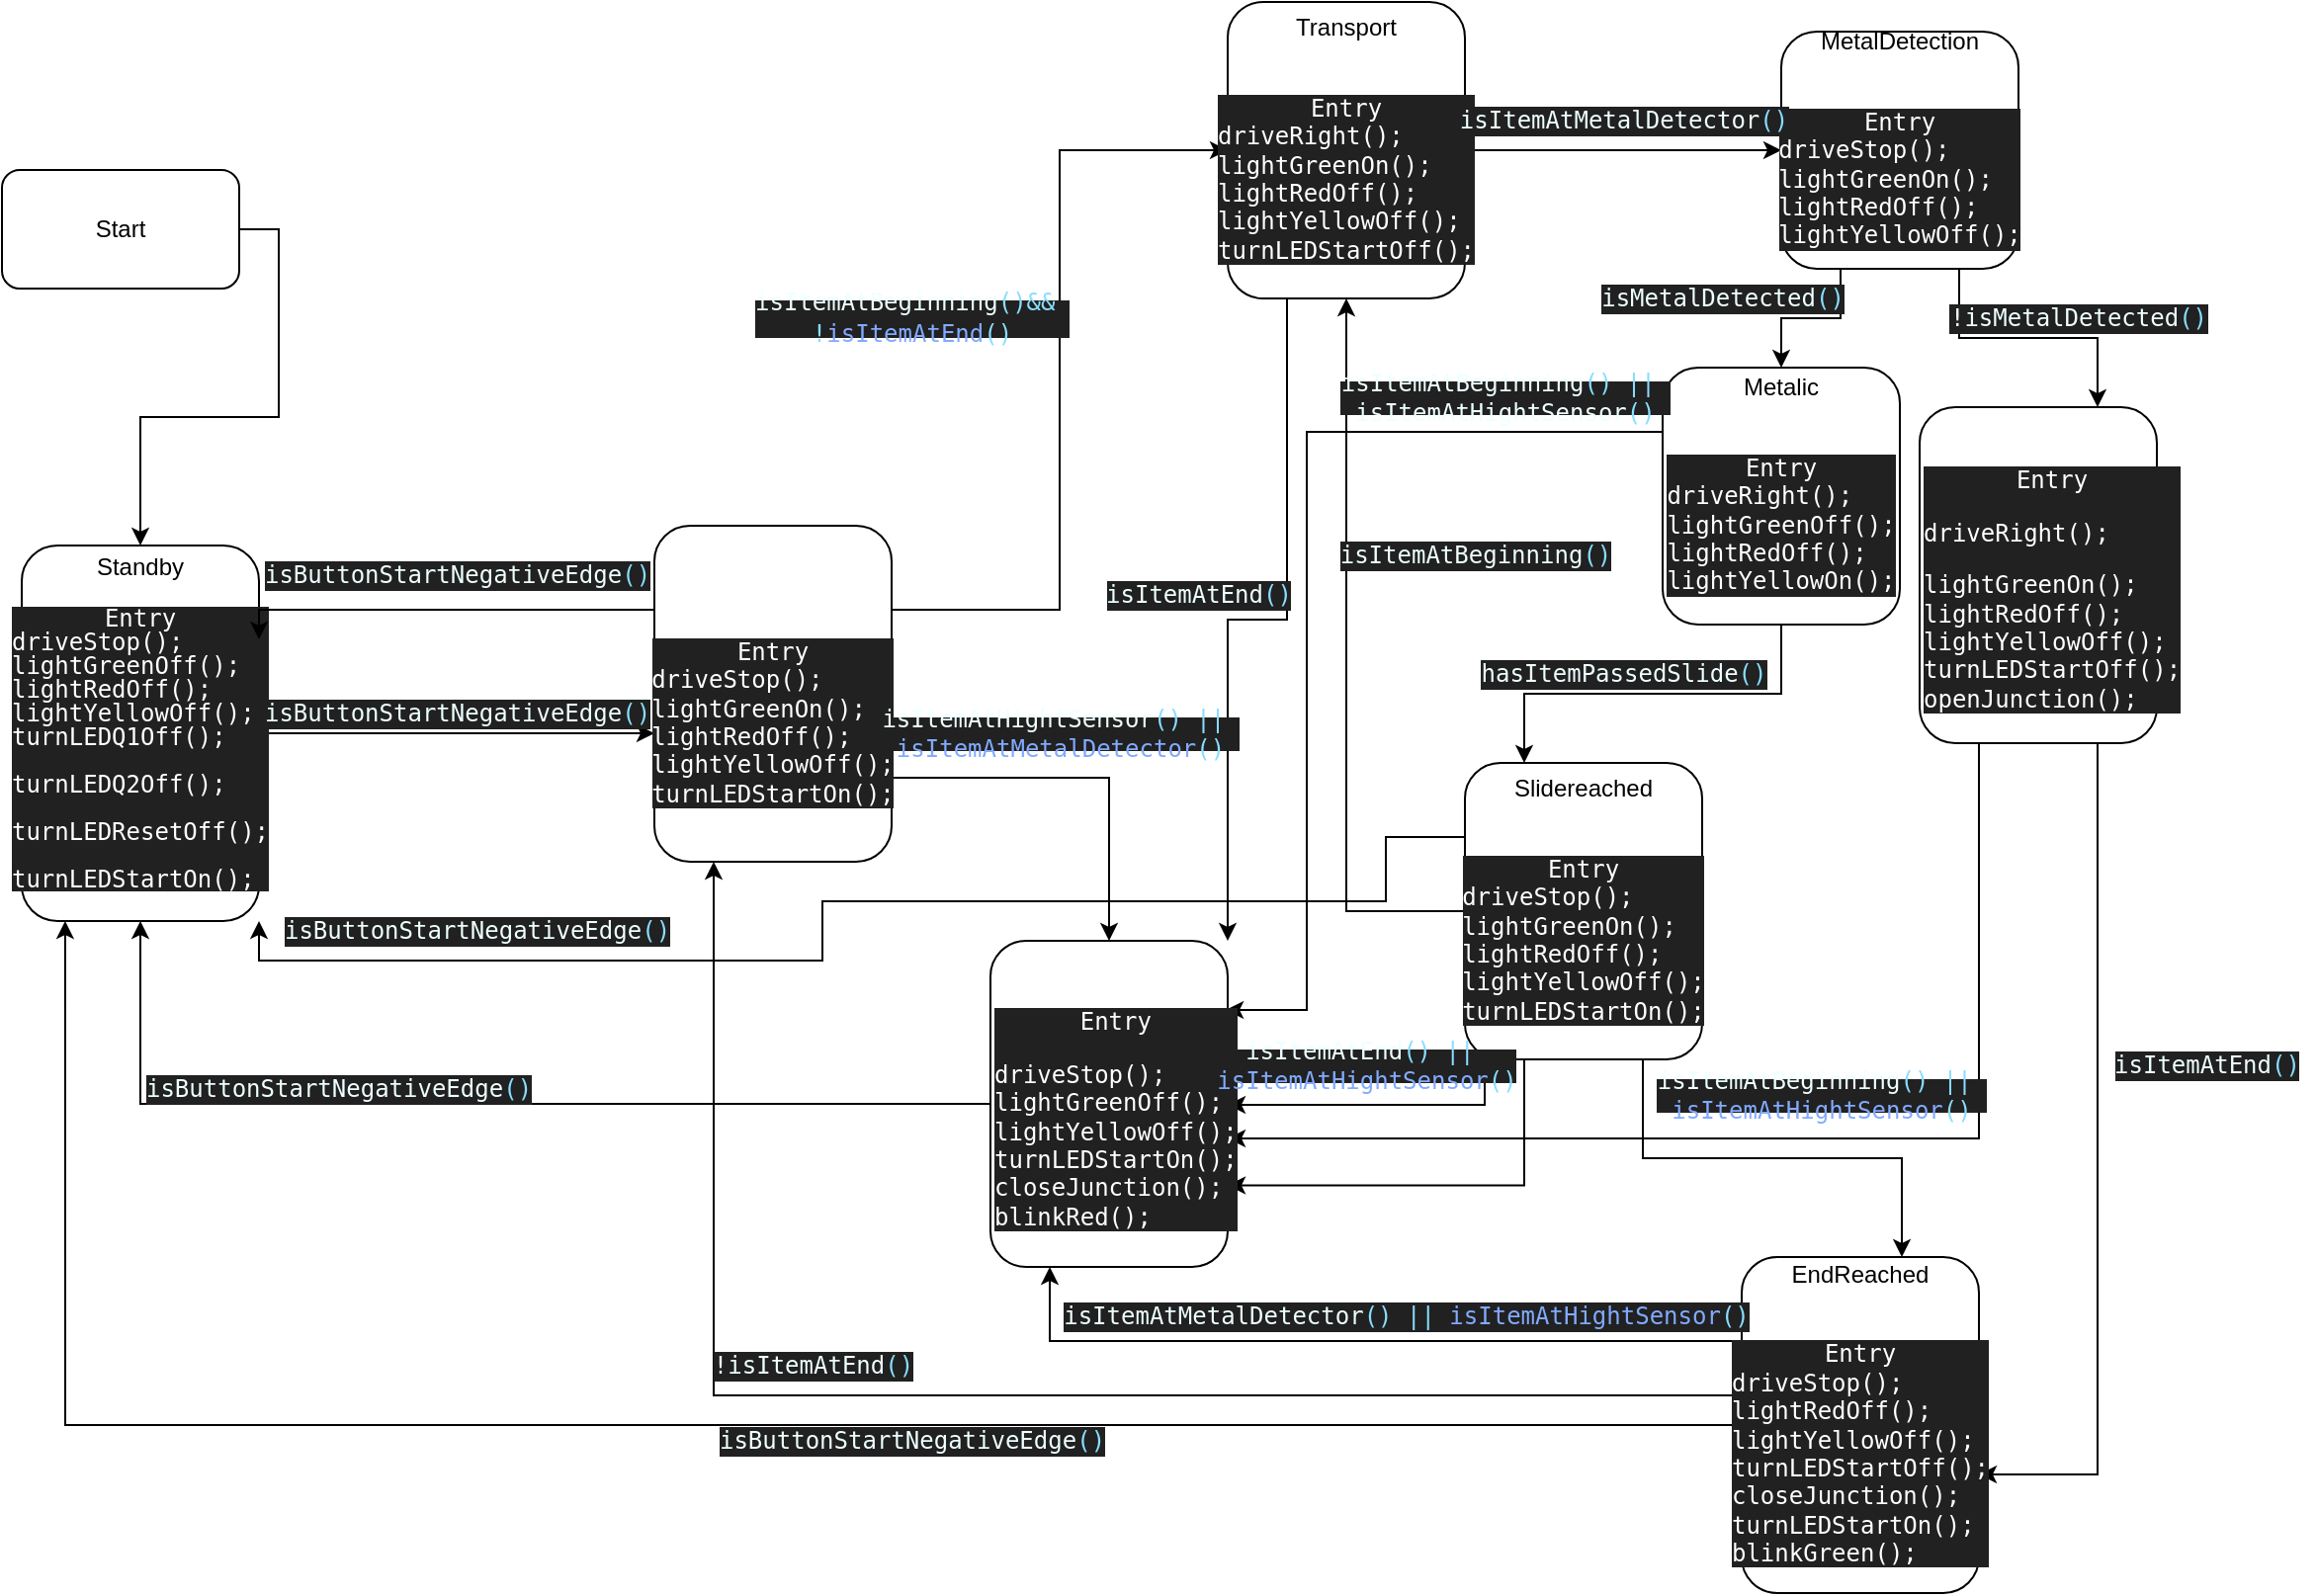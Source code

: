 <mxfile version="21.3.2" type="github">
  <diagram name="Page-1" id="2YBvvXClWsGukQMizWep">
    <mxGraphModel dx="2229" dy="1856" grid="1" gridSize="10" guides="1" tooltips="1" connect="1" arrows="1" fold="1" page="1" pageScale="1" pageWidth="850" pageHeight="1100" math="0" shadow="0">
      <root>
        <mxCell id="0" />
        <mxCell id="1" parent="0" />
        <mxCell id="AulaQyxspUyqoasIDafI-24" style="edgeStyle=orthogonalEdgeStyle;rounded=0;orthogonalLoop=1;jettySize=auto;html=1;exitX=1;exitY=0.5;exitDx=0;exitDy=0;" edge="1" parent="1" source="AulaQyxspUyqoasIDafI-11" target="AulaQyxspUyqoasIDafI-12">
          <mxGeometry relative="1" as="geometry" />
        </mxCell>
        <mxCell id="AulaQyxspUyqoasIDafI-11" value="Start" style="rounded=1;whiteSpace=wrap;html=1;" vertex="1" parent="1">
          <mxGeometry x="-180" y="60" width="120" height="60" as="geometry" />
        </mxCell>
        <mxCell id="AulaQyxspUyqoasIDafI-25" style="edgeStyle=orthogonalEdgeStyle;rounded=0;orthogonalLoop=1;jettySize=auto;html=1;exitX=1;exitY=0.5;exitDx=0;exitDy=0;" edge="1" parent="1" source="AulaQyxspUyqoasIDafI-12" target="AulaQyxspUyqoasIDafI-13">
          <mxGeometry relative="1" as="geometry">
            <Array as="points">
              <mxPoint x="90" y="345" />
              <mxPoint x="90" y="345" />
            </Array>
          </mxGeometry>
        </mxCell>
        <mxCell id="AulaQyxspUyqoasIDafI-12" value="Standby&lt;br&gt;&lt;div style=&quot;background-color: rgb(33, 33, 33); font-family: &amp;quot;JetBrains Mono&amp;quot;, monospace; font-size: 9pt; line-height: 100%;&quot;&gt;&lt;pre style=&quot;line-height: 100%;&quot;&gt;&lt;div style=&quot;line-height: 100%;&quot;&gt;&lt;span style=&quot;color: rgb(255, 255, 255); font-family: &amp;quot;JetBrains Mono&amp;quot;, monospace; font-size: 9pt; white-space: normal;&quot;&gt;Entry&lt;br&gt;&lt;/span&gt;&lt;/div&gt;&lt;div style=&quot;text-align: left; line-height: 100%;&quot;&gt;&lt;span style=&quot;color: rgb(255, 255, 255); font-family: &amp;quot;JetBrains Mono&amp;quot;, monospace; font-size: 9pt; white-space: normal;&quot;&gt;driveStop&lt;/span&gt;&lt;span style=&quot;color: rgb(255, 255, 255); font-family: &amp;quot;JetBrains Mono&amp;quot;, monospace; font-size: 9pt; white-space: normal;&quot;&gt;();&lt;/span&gt;&lt;/div&gt;&lt;font color=&quot;#ffffff&quot;&gt;&lt;div style=&quot;text-align: left; line-height: 100%;&quot;&gt;&lt;span style=&quot;font-family: &amp;quot;JetBrains Mono&amp;quot;, monospace; font-size: 9pt; white-space: normal;&quot;&gt;lightGreenOff&lt;/span&gt;&lt;span style=&quot;font-family: &amp;quot;JetBrains Mono&amp;quot;, monospace; font-size: 9pt; white-space: normal;&quot;&gt;();&lt;/span&gt;&lt;/div&gt;&lt;div style=&quot;text-align: left; line-height: 100%;&quot;&gt;&lt;span style=&quot;font-family: &amp;quot;JetBrains Mono&amp;quot;, monospace; font-size: 9pt; white-space: normal;&quot;&gt;lightRedOff&lt;/span&gt;&lt;span style=&quot;font-family: &amp;quot;JetBrains Mono&amp;quot;, monospace; font-size: 9pt; white-space: normal;&quot;&gt;();&lt;/span&gt;&lt;/div&gt;&lt;div style=&quot;text-align: left; line-height: 100%;&quot;&gt;&lt;span style=&quot;font-family: &amp;quot;JetBrains Mono&amp;quot;, monospace; font-size: 9pt; white-space: normal;&quot;&gt;lightYellowOff&lt;/span&gt;&lt;span style=&quot;font-family: &amp;quot;JetBrains Mono&amp;quot;, monospace; font-size: 9pt; white-space: normal;&quot;&gt;();&lt;/span&gt;&lt;/div&gt;&lt;div style=&quot;text-align: left; line-height: 100%;&quot;&gt;&lt;span style=&quot;font-family: &amp;quot;JetBrains Mono&amp;quot;, monospace; font-size: 9pt; white-space: normal;&quot;&gt;turnLEDQ1Off&lt;/span&gt;&lt;span style=&quot;font-family: &amp;quot;JetBrains Mono&amp;quot;, monospace; font-size: 9pt; white-space: normal;&quot;&gt;();&lt;/span&gt;&lt;/div&gt;&lt;/font&gt;&lt;/pre&gt;&lt;pre style=&quot;text-align: left; line-height: 100%;&quot;&gt;&lt;font color=&quot;#ffffff&quot;&gt;turnLEDQ2Off&lt;span style=&quot;font-size: 9pt; font-family: &amp;quot;JetBrains Mono&amp;quot;, monospace; white-space: normal;&quot;&gt;();&lt;/span&gt;&lt;/font&gt;&lt;/pre&gt;&lt;pre style=&quot;text-align: left; line-height: 100%;&quot;&gt;&lt;font color=&quot;#ffffff&quot;&gt;turnLEDResetOff&lt;span style=&quot;font-family: &amp;quot;JetBrains Mono&amp;quot;, monospace; font-size: 9pt; white-space: normal;&quot;&gt;();&lt;/span&gt;&lt;/font&gt;&lt;/pre&gt;&lt;pre style=&quot;text-align: left; line-height: 100%;&quot;&gt;&lt;font color=&quot;#ffffff&quot;&gt;turnLEDStartOn&lt;span style=&quot;font-family: &amp;quot;JetBrains Mono&amp;quot;, monospace; font-size: 9pt; white-space: normal;&quot;&gt;();&lt;/span&gt;&lt;/font&gt;&lt;/pre&gt;&lt;/div&gt;" style="rounded=1;whiteSpace=wrap;html=1;" vertex="1" parent="1">
          <mxGeometry x="-170" y="250" width="120" height="190" as="geometry" />
        </mxCell>
        <mxCell id="AulaQyxspUyqoasIDafI-43" style="edgeStyle=orthogonalEdgeStyle;rounded=0;orthogonalLoop=1;jettySize=auto;html=1;exitX=0;exitY=0.25;exitDx=0;exitDy=0;entryX=1;entryY=0.25;entryDx=0;entryDy=0;" edge="1" parent="1" source="AulaQyxspUyqoasIDafI-13" target="AulaQyxspUyqoasIDafI-12">
          <mxGeometry relative="1" as="geometry">
            <Array as="points">
              <mxPoint x="-50" y="283" />
            </Array>
          </mxGeometry>
        </mxCell>
        <mxCell id="AulaQyxspUyqoasIDafI-45" style="edgeStyle=orthogonalEdgeStyle;rounded=0;orthogonalLoop=1;jettySize=auto;html=1;exitX=1;exitY=0.75;exitDx=0;exitDy=0;entryX=0.5;entryY=0;entryDx=0;entryDy=0;" edge="1" parent="1" source="AulaQyxspUyqoasIDafI-13" target="AulaQyxspUyqoasIDafI-19">
          <mxGeometry relative="1" as="geometry" />
        </mxCell>
        <mxCell id="AulaQyxspUyqoasIDafI-47" style="edgeStyle=orthogonalEdgeStyle;rounded=0;orthogonalLoop=1;jettySize=auto;html=1;exitX=1;exitY=0.25;exitDx=0;exitDy=0;entryX=0;entryY=0.5;entryDx=0;entryDy=0;" edge="1" parent="1" source="AulaQyxspUyqoasIDafI-13" target="AulaQyxspUyqoasIDafI-14">
          <mxGeometry relative="1" as="geometry" />
        </mxCell>
        <mxCell id="AulaQyxspUyqoasIDafI-13" value="&lt;font color=&quot;#ffffff&quot;&gt;Ready&lt;br&gt;&lt;br&gt;&lt;/font&gt;&lt;div style=&quot;background-color: rgb(33, 33, 33); font-family: &amp;quot;JetBrains Mono&amp;quot;, monospace; font-size: 9pt;&quot;&gt;&lt;pre style=&quot;&quot;&gt;&lt;div style=&quot;&quot;&gt;&lt;span style=&quot;color: rgb(255, 255, 255); font-family: &amp;quot;JetBrains Mono&amp;quot;, monospace; font-size: 9pt; white-space: normal;&quot;&gt;Entry&lt;br&gt;&lt;/span&gt;&lt;/div&gt;&lt;div style=&quot;text-align: left;&quot;&gt;&lt;span style=&quot;color: rgb(255, 255, 255); font-family: &amp;quot;JetBrains Mono&amp;quot;, monospace; font-size: 9pt; white-space: normal;&quot;&gt;driveStop&lt;/span&gt;&lt;span style=&quot;color: rgb(255, 255, 255); font-family: &amp;quot;JetBrains Mono&amp;quot;, monospace; font-size: 9pt; white-space: normal;&quot;&gt;();&lt;/span&gt;&lt;/div&gt;&lt;font color=&quot;#ffffff&quot;&gt;&lt;div style=&quot;text-align: left;&quot;&gt;&lt;span style=&quot;font-family: &amp;quot;JetBrains Mono&amp;quot;, monospace; font-size: 9pt; white-space: normal;&quot;&gt;lightGreenOn&lt;/span&gt;&lt;span style=&quot;font-family: &amp;quot;JetBrains Mono&amp;quot;, monospace; font-size: 9pt; white-space: normal;&quot;&gt;();&lt;/span&gt;&lt;/div&gt;&lt;div style=&quot;text-align: left;&quot;&gt;&lt;span style=&quot;font-family: &amp;quot;JetBrains Mono&amp;quot;, monospace; font-size: 9pt; white-space: normal;&quot;&gt;lightRedOff&lt;/span&gt;&lt;span style=&quot;font-family: &amp;quot;JetBrains Mono&amp;quot;, monospace; font-size: 9pt; white-space: normal;&quot;&gt;();&lt;/span&gt;&lt;/div&gt;&lt;div style=&quot;text-align: left;&quot;&gt;&lt;span style=&quot;font-family: &amp;quot;JetBrains Mono&amp;quot;, monospace; font-size: 9pt; white-space: normal;&quot;&gt;lightYellowOff&lt;/span&gt;&lt;span style=&quot;font-family: &amp;quot;JetBrains Mono&amp;quot;, monospace; font-size: 9pt; white-space: normal;&quot;&gt;();&lt;/span&gt;&lt;/div&gt;&lt;div style=&quot;text-align: left;&quot;&gt;&lt;span style=&quot;font-family: &amp;quot;JetBrains Mono&amp;quot;, monospace; font-size: 9pt; white-space: normal;&quot;&gt;turnLEDStartOn&lt;/span&gt;&lt;span style=&quot;font-family: &amp;quot;JetBrains Mono&amp;quot;, monospace; font-size: 9pt; white-space: normal;&quot;&gt;();&lt;/span&gt;&lt;/div&gt;&lt;/font&gt;&lt;/pre&gt;&lt;/div&gt;" style="rounded=1;whiteSpace=wrap;html=1;" vertex="1" parent="1">
          <mxGeometry x="150" y="240" width="120" height="170" as="geometry" />
        </mxCell>
        <mxCell id="AulaQyxspUyqoasIDafI-27" style="edgeStyle=orthogonalEdgeStyle;rounded=0;orthogonalLoop=1;jettySize=auto;html=1;exitX=1;exitY=0.5;exitDx=0;exitDy=0;entryX=0;entryY=0.5;entryDx=0;entryDy=0;" edge="1" parent="1" source="AulaQyxspUyqoasIDafI-14" target="AulaQyxspUyqoasIDafI-15">
          <mxGeometry relative="1" as="geometry" />
        </mxCell>
        <mxCell id="AulaQyxspUyqoasIDafI-49" style="edgeStyle=orthogonalEdgeStyle;rounded=0;orthogonalLoop=1;jettySize=auto;html=1;exitX=0.25;exitY=1;exitDx=0;exitDy=0;entryX=1;entryY=0;entryDx=0;entryDy=0;" edge="1" parent="1" source="AulaQyxspUyqoasIDafI-14" target="AulaQyxspUyqoasIDafI-19">
          <mxGeometry relative="1" as="geometry" />
        </mxCell>
        <mxCell id="AulaQyxspUyqoasIDafI-14" value="Transport&lt;br&gt;&lt;br&gt;&lt;div style=&quot;background-color: rgb(33, 33, 33); font-family: &amp;quot;JetBrains Mono&amp;quot;, monospace; font-size: 9pt;&quot;&gt;&lt;pre style=&quot;&quot;&gt;&lt;div style=&quot;&quot;&gt;&lt;font color=&quot;#ffffff&quot;&gt;&lt;span style=&quot;font-family: &amp;quot;JetBrains Mono&amp;quot;, monospace; font-size: 9pt; white-space: normal;&quot;&gt;Entry&lt;br&gt;&lt;/span&gt;&lt;/font&gt;&lt;/div&gt;&lt;div style=&quot;text-align: left;&quot;&gt;&lt;font color=&quot;#ffffff&quot;&gt;&lt;span style=&quot;font-family: &amp;quot;JetBrains Mono&amp;quot;, monospace; font-size: 9pt; white-space: normal;&quot;&gt;driveRight&lt;/span&gt;&lt;span style=&quot;font-family: &amp;quot;JetBrains Mono&amp;quot;, monospace; font-size: 9pt; white-space: normal;&quot;&gt;();&lt;/span&gt;&lt;/font&gt;&lt;/div&gt;&lt;div style=&quot;text-align: left;&quot;&gt;&lt;font color=&quot;#ffffff&quot;&gt;&lt;span style=&quot;font-family: &amp;quot;JetBrains Mono&amp;quot;, monospace; font-size: 9pt; white-space: normal;&quot;&gt;lightGreenOn&lt;/span&gt;&lt;span style=&quot;font-family: &amp;quot;JetBrains Mono&amp;quot;, monospace; font-size: 9pt; white-space: normal;&quot;&gt;();&lt;/span&gt;&lt;/font&gt;&lt;/div&gt;&lt;div style=&quot;text-align: left;&quot;&gt;&lt;font color=&quot;#ffffff&quot;&gt;&lt;span style=&quot;font-family: &amp;quot;JetBrains Mono&amp;quot;, monospace; font-size: 9pt; white-space: normal;&quot;&gt;lightRedOff&lt;/span&gt;&lt;span style=&quot;font-family: &amp;quot;JetBrains Mono&amp;quot;, monospace; font-size: 9pt; white-space: normal;&quot;&gt;();&lt;/span&gt;&lt;/font&gt;&lt;/div&gt;&lt;div style=&quot;text-align: left;&quot;&gt;&lt;font color=&quot;#ffffff&quot;&gt;&lt;span style=&quot;font-family: &amp;quot;JetBrains Mono&amp;quot;, monospace; font-size: 9pt; white-space: normal;&quot;&gt;lightYellowOff&lt;/span&gt;&lt;span style=&quot;font-family: &amp;quot;JetBrains Mono&amp;quot;, monospace; font-size: 9pt; white-space: normal;&quot;&gt;();&lt;/span&gt;&lt;/font&gt;&lt;/div&gt;&lt;div style=&quot;text-align: left;&quot;&gt;&lt;font color=&quot;#ffffff&quot;&gt;&lt;span style=&quot;font-family: &amp;quot;JetBrains Mono&amp;quot;, monospace; font-size: 9pt; white-space: normal;&quot;&gt;turnLEDStartOff&lt;/span&gt;&lt;span style=&quot;font-family: &amp;quot;JetBrains Mono&amp;quot;, monospace; font-size: 9pt; white-space: normal;&quot;&gt;();&lt;/span&gt;&lt;/font&gt;&lt;/div&gt;&lt;/pre&gt;&lt;/div&gt;" style="rounded=1;whiteSpace=wrap;html=1;" vertex="1" parent="1">
          <mxGeometry x="440" y="-25" width="120" height="150" as="geometry" />
        </mxCell>
        <mxCell id="AulaQyxspUyqoasIDafI-28" style="edgeStyle=orthogonalEdgeStyle;rounded=0;orthogonalLoop=1;jettySize=auto;html=1;exitX=0.25;exitY=1;exitDx=0;exitDy=0;entryX=0.5;entryY=0;entryDx=0;entryDy=0;" edge="1" parent="1" source="AulaQyxspUyqoasIDafI-15" target="AulaQyxspUyqoasIDafI-17">
          <mxGeometry relative="1" as="geometry" />
        </mxCell>
        <mxCell id="AulaQyxspUyqoasIDafI-29" style="edgeStyle=orthogonalEdgeStyle;rounded=0;orthogonalLoop=1;jettySize=auto;html=1;exitX=0.75;exitY=1;exitDx=0;exitDy=0;entryX=0.75;entryY=0;entryDx=0;entryDy=0;" edge="1" parent="1" source="AulaQyxspUyqoasIDafI-15" target="AulaQyxspUyqoasIDafI-16">
          <mxGeometry relative="1" as="geometry" />
        </mxCell>
        <mxCell id="AulaQyxspUyqoasIDafI-15" value="MetalDetection&lt;br&gt;&lt;br&gt;&lt;div style=&quot;background-color: rgb(33, 33, 33); font-family: &amp;quot;JetBrains Mono&amp;quot;, monospace; font-size: 9pt;&quot;&gt;&lt;pre style=&quot;&quot;&gt;&lt;div style=&quot;&quot;&gt;&lt;span style=&quot;color: rgb(255, 255, 255); font-family: &amp;quot;JetBrains Mono&amp;quot;, monospace; font-size: 9pt; white-space: normal;&quot;&gt;Entry&lt;br&gt;&lt;div style=&quot;text-align: left;&quot;&gt;&lt;span style=&quot;font-size: 9pt;&quot;&gt;driveStop&lt;/span&gt;&lt;span style=&quot;font-size: 9pt;&quot;&gt;();&lt;/span&gt;&lt;/div&gt;&lt;/span&gt;&lt;/div&gt;&lt;font color=&quot;#ffffff&quot;&gt;&lt;div style=&quot;text-align: left;&quot;&gt;&lt;span style=&quot;font-family: &amp;quot;JetBrains Mono&amp;quot;, monospace; font-size: 9pt; white-space: normal;&quot;&gt;lightGreenOn&lt;/span&gt;&lt;span style=&quot;font-family: &amp;quot;JetBrains Mono&amp;quot;, monospace; font-size: 9pt; white-space: normal;&quot;&gt;();&lt;/span&gt;&lt;/div&gt;&lt;div style=&quot;text-align: left;&quot;&gt;&lt;span style=&quot;font-family: &amp;quot;JetBrains Mono&amp;quot;, monospace; font-size: 9pt; white-space: normal;&quot;&gt;lightRedOff&lt;/span&gt;&lt;span style=&quot;font-family: &amp;quot;JetBrains Mono&amp;quot;, monospace; font-size: 9pt; white-space: normal;&quot;&gt;();&lt;/span&gt;&lt;/div&gt;&lt;div style=&quot;text-align: left;&quot;&gt;&lt;span style=&quot;font-family: &amp;quot;JetBrains Mono&amp;quot;, monospace; font-size: 9pt; white-space: normal;&quot;&gt;lightYellowOff&lt;/span&gt;&lt;span style=&quot;font-family: &amp;quot;JetBrains Mono&amp;quot;, monospace; font-size: 9pt; white-space: normal;&quot;&gt;();&lt;/span&gt;&lt;/div&gt;&lt;/font&gt;&lt;/pre&gt;&lt;/div&gt;" style="rounded=1;whiteSpace=wrap;html=1;" vertex="1" parent="1">
          <mxGeometry x="720" y="-10" width="120" height="120" as="geometry" />
        </mxCell>
        <mxCell id="AulaQyxspUyqoasIDafI-54" style="edgeStyle=orthogonalEdgeStyle;rounded=0;orthogonalLoop=1;jettySize=auto;html=1;exitX=0.75;exitY=1;exitDx=0;exitDy=0;entryX=1;entryY=0.647;entryDx=0;entryDy=0;entryPerimeter=0;" edge="1" parent="1" source="AulaQyxspUyqoasIDafI-16" target="AulaQyxspUyqoasIDafI-20">
          <mxGeometry relative="1" as="geometry" />
        </mxCell>
        <mxCell id="AulaQyxspUyqoasIDafI-56" style="edgeStyle=orthogonalEdgeStyle;rounded=0;orthogonalLoop=1;jettySize=auto;html=1;exitX=0.25;exitY=1;exitDx=0;exitDy=0;entryX=1;entryY=0.606;entryDx=0;entryDy=0;entryPerimeter=0;" edge="1" parent="1" source="AulaQyxspUyqoasIDafI-16" target="AulaQyxspUyqoasIDafI-19">
          <mxGeometry relative="1" as="geometry" />
        </mxCell>
        <mxCell id="AulaQyxspUyqoasIDafI-16" value="&lt;div style=&quot;text-align: center;&quot;&gt;&lt;span style=&quot;color: rgb(255, 255, 255); background-color: initial;&quot;&gt;NonMetalic&lt;/span&gt;&lt;/div&gt;&lt;div style=&quot;background-color: rgb(33, 33, 33); font-family: &amp;quot;JetBrains Mono&amp;quot;, monospace; font-size: 9pt;&quot;&gt;&lt;pre style=&quot;text-align: center;&quot;&gt;&lt;span style=&quot;color: rgb(255, 255, 255); font-family: &amp;quot;JetBrains Mono&amp;quot;, monospace; font-size: 9pt; white-space: normal;&quot;&gt;Entry&lt;br&gt;&lt;/span&gt;&lt;/pre&gt;&lt;pre style=&quot;&quot;&gt;&lt;span style=&quot;color: rgb(255, 255, 255); font-family: &amp;quot;JetBrains Mono&amp;quot;, monospace; font-size: 9pt; white-space: normal;&quot;&gt;driveRight();&lt;/span&gt;&lt;br&gt;&lt;/pre&gt;&lt;pre style=&quot;&quot;&gt;&lt;font color=&quot;#ffffff&quot;&gt;lightGreenOn();&lt;br&gt;lightRedOff();&lt;br&gt;lightYellowOff();&lt;br&gt;turnLEDStartOff();&lt;br&gt;openJunction();&lt;/font&gt;&lt;/pre&gt;&lt;/div&gt;" style="rounded=1;whiteSpace=wrap;html=1;align=left;" vertex="1" parent="1">
          <mxGeometry x="790" y="180" width="120" height="170" as="geometry" />
        </mxCell>
        <mxCell id="AulaQyxspUyqoasIDafI-30" style="edgeStyle=orthogonalEdgeStyle;rounded=0;orthogonalLoop=1;jettySize=auto;html=1;exitX=0.5;exitY=1;exitDx=0;exitDy=0;entryX=0.25;entryY=0;entryDx=0;entryDy=0;" edge="1" parent="1" source="AulaQyxspUyqoasIDafI-17" target="AulaQyxspUyqoasIDafI-18">
          <mxGeometry relative="1" as="geometry" />
        </mxCell>
        <mxCell id="AulaQyxspUyqoasIDafI-65" style="edgeStyle=orthogonalEdgeStyle;rounded=0;orthogonalLoop=1;jettySize=auto;html=1;exitX=0;exitY=0.25;exitDx=0;exitDy=0;entryX=0.992;entryY=0.212;entryDx=0;entryDy=0;entryPerimeter=0;" edge="1" parent="1" source="AulaQyxspUyqoasIDafI-17" target="AulaQyxspUyqoasIDafI-19">
          <mxGeometry relative="1" as="geometry">
            <Array as="points">
              <mxPoint x="480" y="193" />
              <mxPoint x="480" y="485" />
            </Array>
          </mxGeometry>
        </mxCell>
        <mxCell id="AulaQyxspUyqoasIDafI-17" value="Metalic&lt;br&gt;&lt;br&gt;&lt;div style=&quot;background-color: rgb(33, 33, 33); font-family: &amp;quot;JetBrains Mono&amp;quot;, monospace; font-size: 9pt;&quot;&gt;&lt;pre style=&quot;&quot;&gt;&lt;div style=&quot;&quot;&gt;&lt;font color=&quot;#ffffff&quot;&gt;&lt;font style=&quot;font-family: &amp;quot;JetBrains Mono&amp;quot;, monospace; font-size: 9pt; white-space: normal;&quot;&gt;Entry&lt;br&gt;&lt;div style=&quot;text-align: left;&quot;&gt;&lt;font style=&quot;font-size: 9pt;&quot;&gt;driveRight&lt;/font&gt;&lt;span style=&quot;font-size: 9pt;&quot;&gt;();&lt;/span&gt;&lt;/div&gt;&lt;/font&gt;&lt;/font&gt;&lt;/div&gt;&lt;div style=&quot;text-align: left;&quot;&gt;&lt;font color=&quot;#ffffff&quot;&gt;&lt;font style=&quot;font-family: &amp;quot;JetBrains Mono&amp;quot;, monospace; font-size: 9pt; white-space: normal;&quot;&gt;l&lt;/font&gt;&lt;span style=&quot;font-family: &amp;quot;JetBrains Mono&amp;quot;, monospace; font-size: 9pt; white-space: normal;&quot;&gt;ightGreenOff&lt;/span&gt;&lt;span style=&quot;font-family: &amp;quot;JetBrains Mono&amp;quot;, monospace; font-size: 9pt; white-space: normal;&quot;&gt;();&lt;/span&gt;&lt;/font&gt;&lt;/div&gt;&lt;div style=&quot;text-align: left;&quot;&gt;&lt;font color=&quot;#ffffff&quot;&gt;&lt;span style=&quot;font-family: &amp;quot;JetBrains Mono&amp;quot;, monospace; font-size: 9pt; white-space: normal;&quot;&gt;lightRedOff&lt;/span&gt;&lt;span style=&quot;font-family: &amp;quot;JetBrains Mono&amp;quot;, monospace; font-size: 9pt; white-space: normal;&quot;&gt;();&lt;/span&gt;&lt;/font&gt;&lt;/div&gt;&lt;div style=&quot;text-align: left;&quot;&gt;&lt;font color=&quot;#ffffff&quot;&gt;&lt;span style=&quot;font-family: &amp;quot;JetBrains Mono&amp;quot;, monospace; font-size: 9pt; white-space: normal;&quot;&gt;lightYellowOn&lt;/span&gt;&lt;span style=&quot;font-family: &amp;quot;JetBrains Mono&amp;quot;, monospace; font-size: 9pt; white-space: normal;&quot;&gt;();&lt;/span&gt;&lt;/font&gt;&lt;/div&gt;&lt;/pre&gt;&lt;/div&gt;" style="rounded=1;whiteSpace=wrap;html=1;" vertex="1" parent="1">
          <mxGeometry x="660" y="160" width="120" height="130" as="geometry" />
        </mxCell>
        <mxCell id="AulaQyxspUyqoasIDafI-32" style="edgeStyle=orthogonalEdgeStyle;rounded=0;orthogonalLoop=1;jettySize=auto;html=1;exitX=0;exitY=0.5;exitDx=0;exitDy=0;entryX=0.5;entryY=1;entryDx=0;entryDy=0;" edge="1" parent="1" source="AulaQyxspUyqoasIDafI-18" target="AulaQyxspUyqoasIDafI-14">
          <mxGeometry relative="1" as="geometry" />
        </mxCell>
        <mxCell id="AulaQyxspUyqoasIDafI-35" style="edgeStyle=orthogonalEdgeStyle;rounded=0;orthogonalLoop=1;jettySize=auto;html=1;exitX=0.75;exitY=1;exitDx=0;exitDy=0;entryX=0.675;entryY=0;entryDx=0;entryDy=0;entryPerimeter=0;" edge="1" parent="1" source="AulaQyxspUyqoasIDafI-18" target="AulaQyxspUyqoasIDafI-20">
          <mxGeometry relative="1" as="geometry" />
        </mxCell>
        <mxCell id="AulaQyxspUyqoasIDafI-36" style="edgeStyle=orthogonalEdgeStyle;rounded=0;orthogonalLoop=1;jettySize=auto;html=1;exitX=0.25;exitY=1;exitDx=0;exitDy=0;entryX=1;entryY=0.75;entryDx=0;entryDy=0;" edge="1" parent="1" source="AulaQyxspUyqoasIDafI-18" target="AulaQyxspUyqoasIDafI-19">
          <mxGeometry relative="1" as="geometry" />
        </mxCell>
        <mxCell id="AulaQyxspUyqoasIDafI-67" style="edgeStyle=orthogonalEdgeStyle;rounded=0;orthogonalLoop=1;jettySize=auto;html=1;exitX=0;exitY=0.25;exitDx=0;exitDy=0;entryX=1;entryY=1;entryDx=0;entryDy=0;" edge="1" parent="1" source="AulaQyxspUyqoasIDafI-18" target="AulaQyxspUyqoasIDafI-12">
          <mxGeometry relative="1" as="geometry">
            <Array as="points">
              <mxPoint x="520" y="430" />
              <mxPoint x="235" y="430" />
              <mxPoint x="235" y="460" />
              <mxPoint x="-50" y="460" />
            </Array>
          </mxGeometry>
        </mxCell>
        <mxCell id="AulaQyxspUyqoasIDafI-70" style="edgeStyle=orthogonalEdgeStyle;rounded=0;orthogonalLoop=1;jettySize=auto;html=1;exitX=0;exitY=1;exitDx=0;exitDy=0;" edge="1" parent="1" source="AulaQyxspUyqoasIDafI-18" target="AulaQyxspUyqoasIDafI-19">
          <mxGeometry relative="1" as="geometry">
            <Array as="points">
              <mxPoint x="570" y="533" />
            </Array>
          </mxGeometry>
        </mxCell>
        <mxCell id="AulaQyxspUyqoasIDafI-18" value="Slidereached&lt;br&gt;&lt;br&gt;&lt;div style=&quot;background-color: rgb(33, 33, 33); font-family: &amp;quot;JetBrains Mono&amp;quot;, monospace; font-size: 9pt;&quot;&gt;&lt;pre style=&quot;&quot;&gt;&lt;div style=&quot;&quot;&gt;&lt;span style=&quot;color: rgb(255, 255, 255); font-family: &amp;quot;JetBrains Mono&amp;quot;, monospace; font-size: 9pt; white-space: normal;&quot;&gt;Entry&lt;br&gt;&lt;/span&gt;&lt;/div&gt;&lt;div style=&quot;text-align: left;&quot;&gt;&lt;span style=&quot;color: rgb(255, 255, 255); font-family: &amp;quot;JetBrains Mono&amp;quot;, monospace; font-size: 9pt; white-space: normal;&quot;&gt;driveStop&lt;/span&gt;&lt;span style=&quot;color: rgb(255, 255, 255); font-family: &amp;quot;JetBrains Mono&amp;quot;, monospace; font-size: 9pt; white-space: normal;&quot;&gt;();&lt;/span&gt;&lt;/div&gt;&lt;font color=&quot;#ffffff&quot;&gt;&lt;div style=&quot;text-align: left;&quot;&gt;&lt;span style=&quot;font-family: &amp;quot;JetBrains Mono&amp;quot;, monospace; font-size: 9pt; white-space: normal;&quot;&gt;lightGreenOn&lt;/span&gt;&lt;span style=&quot;font-family: &amp;quot;JetBrains Mono&amp;quot;, monospace; font-size: 9pt; white-space: normal;&quot;&gt;();&lt;/span&gt;&lt;/div&gt;&lt;div style=&quot;text-align: left;&quot;&gt;&lt;span style=&quot;font-family: &amp;quot;JetBrains Mono&amp;quot;, monospace; font-size: 9pt; white-space: normal;&quot;&gt;lightRedOff&lt;/span&gt;&lt;span style=&quot;font-family: &amp;quot;JetBrains Mono&amp;quot;, monospace; font-size: 9pt; white-space: normal;&quot;&gt;();&lt;/span&gt;&lt;/div&gt;&lt;div style=&quot;text-align: left;&quot;&gt;&lt;span style=&quot;font-family: &amp;quot;JetBrains Mono&amp;quot;, monospace; font-size: 9pt; white-space: normal;&quot;&gt;lightYellowOff&lt;/span&gt;&lt;span style=&quot;font-family: &amp;quot;JetBrains Mono&amp;quot;, monospace; font-size: 9pt; white-space: normal;&quot;&gt;();&lt;/span&gt;&lt;/div&gt;&lt;div style=&quot;text-align: left;&quot;&gt;&lt;span style=&quot;font-family: &amp;quot;JetBrains Mono&amp;quot;, monospace; font-size: 9pt; white-space: normal;&quot;&gt;turnLEDStartOn&lt;/span&gt;&lt;span style=&quot;font-family: &amp;quot;JetBrains Mono&amp;quot;, monospace; font-size: 9pt; white-space: normal;&quot;&gt;();&lt;/span&gt;&lt;/div&gt;&lt;/font&gt;&lt;/pre&gt;&lt;/div&gt;" style="rounded=1;whiteSpace=wrap;html=1;" vertex="1" parent="1">
          <mxGeometry x="560" y="360" width="120" height="150" as="geometry" />
        </mxCell>
        <mxCell id="AulaQyxspUyqoasIDafI-37" style="edgeStyle=orthogonalEdgeStyle;rounded=0;orthogonalLoop=1;jettySize=auto;html=1;exitX=0;exitY=0.5;exitDx=0;exitDy=0;entryX=0.5;entryY=1;entryDx=0;entryDy=0;" edge="1" parent="1" source="AulaQyxspUyqoasIDafI-19" target="AulaQyxspUyqoasIDafI-12">
          <mxGeometry relative="1" as="geometry" />
        </mxCell>
        <mxCell id="AulaQyxspUyqoasIDafI-19" value="&lt;div style=&quot;text-align: center;&quot;&gt;&lt;span style=&quot;color: rgb(255, 255, 255); background-color: initial;&quot;&gt;Error&lt;/span&gt;&lt;/div&gt;&lt;div style=&quot;background-color: rgb(33, 33, 33); font-family: &amp;quot;JetBrains Mono&amp;quot;, monospace; font-size: 9pt;&quot;&gt;&lt;pre style=&quot;text-align: center;&quot;&gt;&lt;font color=&quot;#ffffff&quot;&gt;Entry&lt;br&gt;&lt;/font&gt;&lt;/pre&gt;&lt;pre style=&quot;&quot;&gt;&lt;font color=&quot;#ffffff&quot;&gt;driveStop();&lt;br&gt;lightGreenOff();&lt;br&gt;lightYellowOff();&lt;br&gt;turnLEDStartOn();&lt;br&gt;closeJunction();&lt;br&gt;blinkRed();&lt;/font&gt;&lt;/pre&gt;&lt;/div&gt;" style="rounded=1;whiteSpace=wrap;html=1;align=left;" vertex="1" parent="1">
          <mxGeometry x="320" y="450" width="120" height="165" as="geometry" />
        </mxCell>
        <mxCell id="AulaQyxspUyqoasIDafI-38" style="edgeStyle=orthogonalEdgeStyle;rounded=0;orthogonalLoop=1;jettySize=auto;html=1;exitX=0;exitY=0.5;exitDx=0;exitDy=0;entryX=0.183;entryY=1;entryDx=0;entryDy=0;entryPerimeter=0;" edge="1" parent="1" source="AulaQyxspUyqoasIDafI-20" target="AulaQyxspUyqoasIDafI-12">
          <mxGeometry relative="1" as="geometry" />
        </mxCell>
        <mxCell id="AulaQyxspUyqoasIDafI-60" style="edgeStyle=orthogonalEdgeStyle;rounded=0;orthogonalLoop=1;jettySize=auto;html=1;exitX=0;exitY=0.25;exitDx=0;exitDy=0;entryX=0.25;entryY=1;entryDx=0;entryDy=0;" edge="1" parent="1" source="AulaQyxspUyqoasIDafI-20" target="AulaQyxspUyqoasIDafI-13">
          <mxGeometry relative="1" as="geometry">
            <Array as="points">
              <mxPoint x="700" y="680" />
              <mxPoint x="180" y="680" />
            </Array>
          </mxGeometry>
        </mxCell>
        <mxCell id="AulaQyxspUyqoasIDafI-62" style="edgeStyle=orthogonalEdgeStyle;rounded=0;orthogonalLoop=1;jettySize=auto;html=1;exitX=0;exitY=0.25;exitDx=0;exitDy=0;entryX=0.25;entryY=1;entryDx=0;entryDy=0;" edge="1" parent="1" source="AulaQyxspUyqoasIDafI-20" target="AulaQyxspUyqoasIDafI-19">
          <mxGeometry relative="1" as="geometry" />
        </mxCell>
        <mxCell id="AulaQyxspUyqoasIDafI-20" value="EndReached&lt;br&gt;&lt;br&gt;&lt;div style=&quot;background-color: rgb(33, 33, 33); font-family: &amp;quot;JetBrains Mono&amp;quot;, monospace; font-size: 9pt;&quot;&gt;&lt;pre style=&quot;&quot;&gt;&lt;div style=&quot;&quot;&gt;&lt;span style=&quot;color: rgb(255, 255, 255); font-family: &amp;quot;JetBrains Mono&amp;quot;, monospace; font-size: 9pt; white-space: normal;&quot;&gt;Entry&lt;/span&gt;&lt;/div&gt;&lt;div style=&quot;text-align: left;&quot;&gt;&lt;span style=&quot;color: rgb(255, 255, 255); font-family: &amp;quot;JetBrains Mono&amp;quot;, monospace; font-size: 9pt; white-space: normal;&quot;&gt;driveStop&lt;/span&gt;&lt;span style=&quot;color: rgb(255, 255, 255); font-family: &amp;quot;JetBrains Mono&amp;quot;, monospace; font-size: 9pt; white-space: normal;&quot;&gt;();&lt;/span&gt;&lt;/div&gt;&lt;font color=&quot;#ffffff&quot;&gt;&lt;div style=&quot;text-align: left;&quot;&gt;&lt;span style=&quot;font-family: &amp;quot;JetBrains Mono&amp;quot;, monospace; font-size: 9pt; white-space: normal;&quot;&gt;lightRedOff&lt;/span&gt;&lt;span style=&quot;font-family: &amp;quot;JetBrains Mono&amp;quot;, monospace; font-size: 9pt; white-space: normal;&quot;&gt;();&lt;/span&gt;&lt;/div&gt;&lt;div style=&quot;text-align: left;&quot;&gt;&lt;span style=&quot;font-family: &amp;quot;JetBrains Mono&amp;quot;, monospace; font-size: 9pt; white-space: normal;&quot;&gt;lightYellowOff&lt;/span&gt;&lt;span style=&quot;font-family: &amp;quot;JetBrains Mono&amp;quot;, monospace; font-size: 9pt; white-space: normal;&quot;&gt;();&lt;/span&gt;&lt;/div&gt;&lt;div style=&quot;text-align: left;&quot;&gt;&lt;span style=&quot;font-family: &amp;quot;JetBrains Mono&amp;quot;, monospace; font-size: 9pt; white-space: normal;&quot;&gt;turnLEDStartOff&lt;/span&gt;&lt;span style=&quot;font-family: &amp;quot;JetBrains Mono&amp;quot;, monospace; font-size: 9pt; white-space: normal;&quot;&gt;();&lt;/span&gt;&lt;/div&gt;&lt;div style=&quot;text-align: left;&quot;&gt;&lt;span style=&quot;font-family: &amp;quot;JetBrains Mono&amp;quot;, monospace; font-size: 9pt; white-space: normal;&quot;&gt;closeJunction&lt;/span&gt;&lt;span style=&quot;font-family: &amp;quot;JetBrains Mono&amp;quot;, monospace; font-size: 9pt; white-space: normal;&quot;&gt;();&lt;/span&gt;&lt;/div&gt;&lt;div style=&quot;text-align: left;&quot;&gt;&lt;span style=&quot;font-family: &amp;quot;JetBrains Mono&amp;quot;, monospace; font-size: 9pt; white-space: normal;&quot;&gt;turnLEDStartOn&lt;/span&gt;&lt;span style=&quot;font-family: &amp;quot;JetBrains Mono&amp;quot;, monospace; font-size: 9pt; white-space: normal;&quot;&gt;();&lt;/span&gt;&lt;/div&gt;&lt;div style=&quot;text-align: left;&quot;&gt;&lt;span style=&quot;font-family: &amp;quot;JetBrains Mono&amp;quot;, monospace; font-size: 9pt; white-space: normal;&quot;&gt;blinkGreen&lt;/span&gt;&lt;span style=&quot;font-family: &amp;quot;JetBrains Mono&amp;quot;, monospace; font-size: 9pt; white-space: normal;&quot;&gt;();&lt;/span&gt;&lt;/div&gt;&lt;/font&gt;&lt;/pre&gt;&lt;/div&gt;" style="rounded=1;whiteSpace=wrap;html=1;" vertex="1" parent="1">
          <mxGeometry x="700" y="610" width="120" height="170" as="geometry" />
        </mxCell>
        <mxCell id="AulaQyxspUyqoasIDafI-42" value="&lt;div style=&quot;background-color:#212121;color:#eeffff;font-family:&#39;JetBrains Mono&#39;,monospace;font-size:9.0pt;&quot;&gt;&lt;pre&gt;isButtonStartNegativeEdge&lt;span style=&quot;color:#89ddff;&quot;&gt;()&lt;/span&gt;&lt;/pre&gt;&lt;/div&gt;" style="text;html=1;align=center;verticalAlign=middle;resizable=0;points=[];autosize=1;strokeColor=none;fillColor=none;" vertex="1" parent="1">
          <mxGeometry x="-50" y="310" width="200" height="50" as="geometry" />
        </mxCell>
        <mxCell id="AulaQyxspUyqoasIDafI-44" value="&lt;div style=&quot;background-color: rgb(33, 33, 33); color: rgb(238, 255, 255); font-family: &amp;quot;JetBrains Mono&amp;quot;, monospace; font-size: 9pt; line-height: 30%;&quot;&gt;&lt;pre style=&quot;line-height: 30%;&quot;&gt;isItemAtBeginning&lt;span style=&quot;color:#89ddff;&quot;&gt;()&amp;amp;&amp;amp; &lt;/span&gt;&lt;/pre&gt;&lt;pre style=&quot;line-height: 30%;&quot;&gt;&lt;span style=&quot;color:#89ddff;&quot;&gt;!&lt;/span&gt;&lt;span style=&quot;color:#82aaff;&quot;&gt;isItemAtEnd&lt;/span&gt;&lt;span style=&quot;color:#89ddff;&quot;&gt;()&lt;/span&gt;&lt;/pre&gt;&lt;/div&gt;" style="text;html=1;align=center;verticalAlign=middle;resizable=0;points=[];autosize=1;strokeColor=none;fillColor=none;" vertex="1" parent="1">
          <mxGeometry x="195" y="105" width="170" height="60" as="geometry" />
        </mxCell>
        <mxCell id="AulaQyxspUyqoasIDafI-46" value="&lt;div style=&quot;background-color: rgb(33, 33, 33); color: rgb(238, 255, 255); font-family: &amp;quot;JetBrains Mono&amp;quot;, monospace; font-size: 9pt; line-height: 20%;&quot;&gt;&lt;pre style=&quot;line-height: 20%;&quot;&gt;isItemAtHightSensor&lt;span style=&quot;color:#89ddff;&quot;&gt;() || &lt;/span&gt;&lt;/pre&gt;&lt;pre style=&quot;line-height: 20%;&quot;&gt;&lt;span style=&quot;color:#82aaff;&quot;&gt;isItemAtMetalDetector&lt;/span&gt;&lt;span style=&quot;color:#89ddff;&quot;&gt;()&lt;/span&gt;&lt;/pre&gt;&lt;/div&gt;" style="text;html=1;align=center;verticalAlign=middle;resizable=0;points=[];autosize=1;strokeColor=none;fillColor=none;" vertex="1" parent="1">
          <mxGeometry x="260" y="320" width="190" height="50" as="geometry" />
        </mxCell>
        <mxCell id="AulaQyxspUyqoasIDafI-48" value="&lt;div style=&quot;background-color:#212121;color:#eeffff;font-family:&#39;JetBrains Mono&#39;,monospace;font-size:9.0pt;&quot;&gt;&lt;pre&gt;isItemAtMetalDetector&lt;span style=&quot;color:#89ddff;&quot;&gt;()&lt;/span&gt;&lt;/pre&gt;&lt;/div&gt;" style="text;html=1;align=center;verticalAlign=middle;resizable=0;points=[];autosize=1;strokeColor=none;fillColor=none;" vertex="1" parent="1">
          <mxGeometry x="550" y="10" width="180" height="50" as="geometry" />
        </mxCell>
        <mxCell id="AulaQyxspUyqoasIDafI-50" value="&lt;div style=&quot;background-color:#212121;color:#eeffff;font-family:&#39;JetBrains Mono&#39;,monospace;font-size:9.0pt;&quot;&gt;&lt;pre&gt;isItemAtEnd&lt;span style=&quot;color:#89ddff;&quot;&gt;()&lt;/span&gt;&lt;/pre&gt;&lt;/div&gt;" style="text;html=1;align=center;verticalAlign=middle;resizable=0;points=[];autosize=1;strokeColor=none;fillColor=none;" vertex="1" parent="1">
          <mxGeometry x="370" y="250" width="110" height="50" as="geometry" />
        </mxCell>
        <mxCell id="AulaQyxspUyqoasIDafI-52" value="&lt;div style=&quot;background-color:#212121;color:#eeffff;font-family:&#39;JetBrains Mono&#39;,monospace;font-size:9.0pt;&quot;&gt;&lt;pre&gt;isMetalDetected&lt;span style=&quot;color:#89ddff;&quot;&gt;()&lt;/span&gt;&lt;/pre&gt;&lt;/div&gt;" style="text;html=1;align=center;verticalAlign=middle;resizable=0;points=[];autosize=1;strokeColor=none;fillColor=none;" vertex="1" parent="1">
          <mxGeometry x="620" y="100" width="140" height="50" as="geometry" />
        </mxCell>
        <mxCell id="AulaQyxspUyqoasIDafI-53" value="&lt;div style=&quot;background-color:#212121;color:#eeffff;font-family:&#39;JetBrains Mono&#39;,monospace;font-size:9.0pt;&quot;&gt;&lt;pre&gt;!isMetalDetected&lt;span style=&quot;color:#89ddff;&quot;&gt;()&lt;/span&gt;&lt;/pre&gt;&lt;/div&gt;" style="text;html=1;align=center;verticalAlign=middle;resizable=0;points=[];autosize=1;strokeColor=none;fillColor=none;" vertex="1" parent="1">
          <mxGeometry x="800" y="110" width="140" height="50" as="geometry" />
        </mxCell>
        <mxCell id="AulaQyxspUyqoasIDafI-55" value="&lt;div style=&quot;background-color:#212121;color:#eeffff;font-family:&#39;JetBrains Mono&#39;,monospace;font-size:9.0pt;&quot;&gt;&lt;pre&gt;isItemAtEnd&lt;span style=&quot;color:#89ddff;&quot;&gt;()&lt;/span&gt;&lt;/pre&gt;&lt;/div&gt;" style="text;html=1;align=center;verticalAlign=middle;resizable=0;points=[];autosize=1;strokeColor=none;fillColor=none;" vertex="1" parent="1">
          <mxGeometry x="880" y="488" width="110" height="50" as="geometry" />
        </mxCell>
        <mxCell id="AulaQyxspUyqoasIDafI-58" value="&lt;div style=&quot;background-color: rgb(33, 33, 33); color: rgb(238, 255, 255); font-family: &amp;quot;JetBrains Mono&amp;quot;, monospace; font-size: 9pt; line-height: 20%;&quot;&gt;&lt;pre style=&quot;line-height: 20%;&quot;&gt;isItemAtBeginning&lt;span style=&quot;color:#89ddff;&quot;&gt;() || &lt;/span&gt;&lt;/pre&gt;&lt;pre style=&quot;line-height: 20%;&quot;&gt;&lt;span style=&quot;color:#82aaff;&quot;&gt;isItemAtHightSensor&lt;/span&gt;&lt;span style=&quot;color:#89ddff;&quot;&gt;()&lt;/span&gt;&lt;/pre&gt;&lt;/div&gt;" style="text;html=1;align=center;verticalAlign=middle;resizable=0;points=[];autosize=1;strokeColor=none;fillColor=none;" vertex="1" parent="1">
          <mxGeometry x="650" y="503" width="180" height="50" as="geometry" />
        </mxCell>
        <mxCell id="AulaQyxspUyqoasIDafI-59" value="&lt;div style=&quot;background-color:#212121;color:#eeffff;font-family:&#39;JetBrains Mono&#39;,monospace;font-size:9.0pt;&quot;&gt;&lt;pre&gt;isButtonStartNegativeEdge&lt;span style=&quot;color:#89ddff;&quot;&gt;()&lt;/span&gt;&lt;/pre&gt;&lt;/div&gt;" style="text;html=1;align=center;verticalAlign=middle;resizable=0;points=[];autosize=1;strokeColor=none;fillColor=none;" vertex="1" parent="1">
          <mxGeometry x="180" y="678" width="200" height="50" as="geometry" />
        </mxCell>
        <mxCell id="AulaQyxspUyqoasIDafI-61" value="&lt;div style=&quot;background-color:#212121;color:#eeffff;font-family:&#39;JetBrains Mono&#39;,monospace;font-size:9.0pt;&quot;&gt;&lt;pre&gt;!isItemAtEnd&lt;span style=&quot;color:#89ddff;&quot;&gt;()&lt;/span&gt;&lt;/pre&gt;&lt;/div&gt;" style="text;html=1;align=center;verticalAlign=middle;resizable=0;points=[];autosize=1;strokeColor=none;fillColor=none;" vertex="1" parent="1">
          <mxGeometry x="170" y="640" width="120" height="50" as="geometry" />
        </mxCell>
        <mxCell id="AulaQyxspUyqoasIDafI-63" value="&lt;div style=&quot;background-color:#212121;color:#eeffff;font-family:&#39;JetBrains Mono&#39;,monospace;font-size:9.0pt;&quot;&gt;&lt;pre&gt;isItemAtMetalDetector&lt;span style=&quot;color:#89ddff;&quot;&gt;() || &lt;/span&gt;&lt;span style=&quot;color:#82aaff;&quot;&gt;isItemAtHightSensor&lt;/span&gt;&lt;span style=&quot;color:#89ddff;&quot;&gt;()&lt;/span&gt;&lt;/pre&gt;&lt;/div&gt;" style="text;html=1;align=center;verticalAlign=middle;resizable=0;points=[];autosize=1;strokeColor=none;fillColor=none;" vertex="1" parent="1">
          <mxGeometry x="360" y="615" width="340" height="50" as="geometry" />
        </mxCell>
        <mxCell id="AulaQyxspUyqoasIDafI-64" value="&lt;div style=&quot;background-color:#212121;color:#eeffff;font-family:&#39;JetBrains Mono&#39;,monospace;font-size:9.0pt;&quot;&gt;&lt;pre&gt;hasItemPassedSlide&lt;span style=&quot;color:#89ddff;&quot;&gt;()&lt;/span&gt;&lt;/pre&gt;&lt;/div&gt;" style="text;html=1;align=center;verticalAlign=middle;resizable=0;points=[];autosize=1;strokeColor=none;fillColor=none;" vertex="1" parent="1">
          <mxGeometry x="560" y="290" width="160" height="50" as="geometry" />
        </mxCell>
        <mxCell id="AulaQyxspUyqoasIDafI-66" value="&lt;div style=&quot;background-color: rgb(33, 33, 33); color: rgb(238, 255, 255); font-family: &amp;quot;JetBrains Mono&amp;quot;, monospace; font-size: 9pt; line-height: 20%;&quot;&gt;&lt;pre style=&quot;line-height: 20%;&quot;&gt;isItemAtBeginning&lt;span style=&quot;color:#89ddff;&quot;&gt;() || &lt;/span&gt;&lt;/pre&gt;&lt;pre style=&quot;line-height: 20%;&quot;&gt;isItemAtHightSensor&lt;span style=&quot;font-family: &amp;quot;JetBrains Mono&amp;quot;, monospace; font-size: 9pt; white-space: nowrap; color: rgb(137, 221, 255);&quot;&gt;()&lt;/span&gt;&lt;/pre&gt;&lt;/div&gt;" style="text;html=1;align=center;verticalAlign=middle;resizable=0;points=[];autosize=1;strokeColor=none;fillColor=none;opacity=30;" vertex="1" parent="1">
          <mxGeometry x="490" y="150" width="180" height="50" as="geometry" />
        </mxCell>
        <mxCell id="AulaQyxspUyqoasIDafI-68" value="&lt;div style=&quot;background-color:#212121;color:#eeffff;font-family:&#39;JetBrains Mono&#39;,monospace;font-size:9.0pt;&quot;&gt;&lt;pre&gt;isButtonStartNegativeEdge&lt;span style=&quot;color:#89ddff;&quot;&gt;()&lt;/span&gt;&lt;/pre&gt;&lt;/div&gt;" style="text;html=1;align=center;verticalAlign=middle;resizable=0;points=[];autosize=1;strokeColor=none;fillColor=none;" vertex="1" parent="1">
          <mxGeometry x="-40" y="420" width="200" height="50" as="geometry" />
        </mxCell>
        <mxCell id="AulaQyxspUyqoasIDafI-69" value="&lt;div style=&quot;background-color:#212121;color:#eeffff;font-family:&#39;JetBrains Mono&#39;,monospace;font-size:9.0pt;&quot;&gt;&lt;pre&gt;isItemAtBeginning&lt;span style=&quot;color:#89ddff;&quot;&gt;()&lt;/span&gt;&lt;/pre&gt;&lt;/div&gt;" style="text;html=1;align=center;verticalAlign=middle;resizable=0;points=[];autosize=1;strokeColor=none;fillColor=none;" vertex="1" parent="1">
          <mxGeometry x="490" y="230" width="150" height="50" as="geometry" />
        </mxCell>
        <mxCell id="AulaQyxspUyqoasIDafI-71" value="&lt;div style=&quot;background-color: rgb(33, 33, 33); color: rgb(238, 255, 255); font-family: &amp;quot;JetBrains Mono&amp;quot;, monospace; font-size: 9pt; line-height: 20%;&quot;&gt;&lt;pre style=&quot;line-height: 20%;&quot;&gt;isItemAtEnd&lt;span style=&quot;color:#89ddff;&quot;&gt;() || &lt;/span&gt;&lt;/pre&gt;&lt;pre style=&quot;line-height: 20%;&quot;&gt;&lt;span style=&quot;color:#82aaff;&quot;&gt;isItemAtHightSensor&lt;/span&gt;&lt;span style=&quot;color:#89ddff;&quot;&gt;()&lt;/span&gt;&lt;/pre&gt;&lt;/div&gt;" style="text;html=1;align=center;verticalAlign=middle;resizable=0;points=[];autosize=1;strokeColor=none;fillColor=none;" vertex="1" parent="1">
          <mxGeometry x="430" y="488" width="160" height="50" as="geometry" />
        </mxCell>
        <mxCell id="AulaQyxspUyqoasIDafI-72" value="&lt;div style=&quot;background-color:#212121;color:#eeffff;font-family:&#39;JetBrains Mono&#39;,monospace;font-size:9.0pt;&quot;&gt;&lt;pre&gt;isButtonStartNegativeEdge&lt;span style=&quot;color:#89ddff;&quot;&gt;()&lt;/span&gt;&lt;/pre&gt;&lt;/div&gt;" style="text;html=1;align=center;verticalAlign=middle;resizable=0;points=[];autosize=1;strokeColor=none;fillColor=none;" vertex="1" parent="1">
          <mxGeometry x="-110" y="500" width="200" height="50" as="geometry" />
        </mxCell>
        <mxCell id="AulaQyxspUyqoasIDafI-74" value="&lt;div style=&quot;background-color:#212121;color:#eeffff;font-family:&#39;JetBrains Mono&#39;,monospace;font-size:9.0pt;&quot;&gt;&lt;pre&gt;isButtonStartNegativeEdge&lt;span style=&quot;color:#89ddff;&quot;&gt;()&lt;/span&gt;&lt;/pre&gt;&lt;/div&gt;" style="text;html=1;align=center;verticalAlign=middle;resizable=0;points=[];autosize=1;strokeColor=none;fillColor=none;" vertex="1" parent="1">
          <mxGeometry x="-50" y="240" width="200" height="50" as="geometry" />
        </mxCell>
      </root>
    </mxGraphModel>
  </diagram>
</mxfile>
